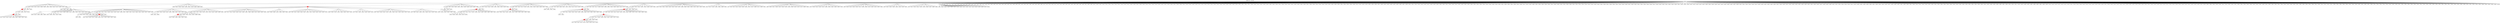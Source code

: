 digraph g {
	"60" -> "61";
	"61" [color=indianred1, style=filled, label="50"];
	"59" -> "60";
	"60" [label="25"];
	"58" -> "59";
	"59" [color=indianred1, style=filled, label="40"];
	"57" -> "58";
	"58" [label="50"];
	"55" -> "56";
	"56" [label="3"];
	"48" -> "49";
	"49" [label="35"];
	"48" -> "50";
	"50" [label="20"];
	"46" -> "47";
	"47" [label="44"];
	"44" -> "45";
	"45" [color=indianred1, style=filled, label="1"];
	"43" -> "44";
	"44" [label="32"];
	"43" -> "46";
	"46" [label="18"];
	"40" -> "41";
	"41" [label="21"];
	"38" -> "39";
	"39" [color=indianred1, style=filled, label="12"];
	"37" -> "38";
	"38" [label="15"];
	"33" -> "34";
	"34" [label="27"];
	"33" -> "35";
	"35" [label="48"];
	"33" -> "36";
	"36" [label="23"];
	"33" -> "37";
	"37" [label="12"];
	"33" -> "40";
	"40" [label="6"];
	"33" -> "42";
	"42" [label="13"];
	"33" -> "43";
	"43" [label="1"];
	"33" -> "48";
	"48" [label="26"];
	"33" -> "51";
	"51" [label="8"];
	"33" -> "52";
	"52" [label="4"];
	"33" -> "53";
	"53" [label="11"];
	"33" -> "54";
	"54" [label="29"];
	"31" -> "32";
	"32" [label="37"];
	"31" -> "33";
	"33" [color=indianred1, style=filled, label="10"];
	"29" -> "30";
	"30" [label="45"];
	"28" -> "29";
	"29" [color=indianred1, style=filled, label="16"];
	"27" -> "28";
	"28" [label="33"];
	"25" -> "26";
	"26" [color=indianred1, style=filled, label="41"];
	"24" -> "25";
	"25" [label="42"];
	"17" -> "18";
	"18" [label="5"];
	"13" -> "14";
	"14" [label="47"];
	"12" -> "13";
	"13" [color=indianred1, style=filled, label="36"];
	"11" -> "12";
	"12" [label="2"];
	"7" -> "8";
	"8" [color=indianred1, style=filled, label="38"];
	"6" -> "7";
	"7" [label="43"];
	"5" -> "6";
	"6" [color=indianred1, style=filled, label="46"];
	"4" -> "5";
	"5" [label="38"];
	"3" -> "4";
	"4" [color=indianred1, style=filled, label="24"];
	"2" -> "3";
	"3" [label="46"];
	"0" -> "1";
	"1" [label="30"];
	"0" -> "2";
	"2" [label="24"];
	"0" -> "9";
	"9" [label="14"];
	"0" -> "10";
	"10" [label="9"];
	"0" -> "11";
	"11" [label="36"];
	"0" -> "15";
	"15" [label="17"];
	"0" -> "16";
	"16" [label="49"];
	"0" -> "17";
	"17" [label="22"];
	"0" -> "19";
	"19" [label="28"];
	"0" -> "20";
	"20" [label="19"];
	"0" -> "21";
	"21" [label="7"];
	"0" -> "22";
	"22" [label="31"];
	"0" -> "23";
	"23" [label="39"];
	"0" -> "24";
	"24" [label="41"];
	"0" -> "27";
	"27" [label="16"];
	"0" -> "31";
	"31" [label="10"];
	"0" -> "55";
	"55" [label="34"];
	"0" -> "57";
	"57" [label="40"];
	"0" [label="germline"];
	"10" -> "cell1";
	"cell1" [shape=box];
	"17" -> "cell2";
	"cell2" [shape=box];
	"11" -> "cell3";
	"cell3" [shape=box];
	"51" -> "cell4";
	"cell4" [shape=box];
	"53" -> "cell5";
	"cell5" [shape=box];
	"21" -> "cell6";
	"cell6" [shape=box];
	"0" -> "cell7";
	"cell7" [shape=box];
	"31" -> "cell8";
	"cell8" [shape=box];
	"43" -> "cell9";
	"cell9" [shape=box];
	"0" -> "cell10";
	"cell10" [shape=box];
	"0" -> "cell11";
	"cell11" [shape=box];
	"0" -> "cell12";
	"cell12" [shape=box];
	"0" -> "cell13";
	"cell13" [shape=box];
	"0" -> "cell14";
	"cell14" [shape=box];
	"0" -> "cell15";
	"cell15" [shape=box];
	"0" -> "cell16";
	"cell16" [shape=box];
	"0" -> "cell17";
	"cell17" [shape=box];
	"0" -> "cell18";
	"cell18" [shape=box];
	"12" -> "cell19";
	"cell19" [shape=box];
	"0" -> "cell20";
	"cell20" [shape=box];
	"58" -> "cell21";
	"cell21" [shape=box];
	"8" -> "cell22";
	"cell22" [shape=box];
	"0" -> "cell23";
	"cell23" [shape=box];
	"17" -> "cell24";
	"cell24" [shape=box];
	"0" -> "cell25";
	"cell25" [shape=box];
	"0" -> "cell26";
	"cell26" [shape=box];
	"0" -> "cell27";
	"cell27" [shape=box];
	"0" -> "cell28";
	"cell28" [shape=box];
	"13" -> "cell29";
	"cell29" [shape=box];
	"45" -> "cell30";
	"cell30" [shape=box];
	"0" -> "cell31";
	"cell31" [shape=box];
	"0" -> "cell32";
	"cell32" [shape=box];
	"0" -> "cell33";
	"cell33" [shape=box];
	"10" -> "cell34";
	"cell34" [shape=box];
	"4" -> "cell35";
	"cell35" [shape=box];
	"47" -> "cell36";
	"cell36" [shape=box];
	"0" -> "cell37";
	"cell37" [shape=box];
	"22" -> "cell38";
	"cell38" [shape=box];
	"17" -> "cell39";
	"cell39" [shape=box];
	"0" -> "cell40";
	"cell40" [shape=box];
	"11" -> "cell41";
	"cell41" [shape=box];
	"19" -> "cell42";
	"cell42" [shape=box];
	"0" -> "cell43";
	"cell43" [shape=box];
	"0" -> "cell44";
	"cell44" [shape=box];
	"0" -> "cell45";
	"cell45" [shape=box];
	"36" -> "cell46";
	"cell46" [shape=box];
	"0" -> "cell47";
	"cell47" [shape=box];
	"0" -> "cell48";
	"cell48" [shape=box];
	"8" -> "cell49";
	"cell49" [shape=box];
	"0" -> "cell50";
	"cell50" [shape=box];
	"0" -> "cell51";
	"cell51" [shape=box];
	"6" -> "cell52";
	"cell52" [shape=box];
	"0" -> "cell53";
	"cell53" [shape=box];
	"0" -> "cell54";
	"cell54" [shape=box];
	"4" -> "cell55";
	"cell55" [shape=box];
	"34" -> "cell56";
	"cell56" [shape=box];
	"0" -> "cell57";
	"cell57" [shape=box];
	"53" -> "cell58";
	"cell58" [shape=box];
	"48" -> "cell59";
	"cell59" [shape=box];
	"24" -> "cell60";
	"cell60" [shape=box];
	"43" -> "cell61";
	"cell61" [shape=box];
	"0" -> "cell62";
	"cell62" [shape=box];
	"0" -> "cell63";
	"cell63" [shape=box];
	"0" -> "cell64";
	"cell64" [shape=box];
	"31" -> "cell65";
	"cell65" [shape=box];
	"0" -> "cell66";
	"cell66" [shape=box];
	"10" -> "cell67";
	"cell67" [shape=box];
	"0" -> "cell68";
	"cell68" [shape=box];
	"52" -> "cell69";
	"cell69" [shape=box];
	"61" -> "cell70";
	"cell70" [shape=box];
	"34" -> "cell71";
	"cell71" [shape=box];
	"0" -> "cell72";
	"cell72" [shape=box];
	"0" -> "cell73";
	"cell73" [shape=box];
	"0" -> "cell74";
	"cell74" [shape=box];
	"20" -> "cell75";
	"cell75" [shape=box];
	"0" -> "cell76";
	"cell76" [shape=box];
	"0" -> "cell77";
	"cell77" [shape=box];
	"0" -> "cell78";
	"cell78" [shape=box];
	"0" -> "cell79";
	"cell79" [shape=box];
	"0" -> "cell80";
	"cell80" [shape=box];
	"23" -> "cell81";
	"cell81" [shape=box];
	"0" -> "cell82";
	"cell82" [shape=box];
	"15" -> "cell83";
	"cell83" [shape=box];
	"0" -> "cell84";
	"cell84" [shape=box];
	"0" -> "cell85";
	"cell85" [shape=box];
	"29" -> "cell86";
	"cell86" [shape=box];
	"11" -> "cell87";
	"cell87" [shape=box];
	"4" -> "cell88";
	"cell88" [shape=box];
	"24" -> "cell89";
	"cell89" [shape=box];
	"29" -> "cell90";
	"cell90" [shape=box];
	"8" -> "cell91";
	"cell91" [shape=box];
	"36" -> "cell92";
	"cell92" [shape=box];
	"0" -> "cell93";
	"cell93" [shape=box];
	"0" -> "cell94";
	"cell94" [shape=box];
	"0" -> "cell95";
	"cell95" [shape=box];
	"0" -> "cell96";
	"cell96" [shape=box];
	"0" -> "cell97";
	"cell97" [shape=box];
	"0" -> "cell98";
	"cell98" [shape=box];
	"0" -> "cell99";
	"cell99" [shape=box];
	"59" -> "cell100";
	"cell100" [shape=box];
	"0" -> "cell101";
	"cell101" [shape=box];
	"27" -> "cell102";
	"cell102" [shape=box];
	"0" -> "cell103";
	"cell103" [shape=box];
	"49" -> "cell104";
	"cell104" [shape=box];
	"47" -> "cell105";
	"cell105" [shape=box];
	"39" -> "cell106";
	"cell106" [shape=box];
	"0" -> "cell107";
	"cell107" [shape=box];
	"19" -> "cell108";
	"cell108" [shape=box];
	"52" -> "cell109";
	"cell109" [shape=box];
	"0" -> "cell110";
	"cell110" [shape=box];
	"0" -> "cell111";
	"cell111" [shape=box];
	"0" -> "cell112";
	"cell112" [shape=box];
	"9" -> "cell113";
	"cell113" [shape=box];
	"0" -> "cell114";
	"cell114" [shape=box];
	"8" -> "cell115";
	"cell115" [shape=box];
	"8" -> "cell116";
	"cell116" [shape=box];
	"6" -> "cell117";
	"cell117" [shape=box];
	"34" -> "cell118";
	"cell118" [shape=box];
	"0" -> "cell119";
	"cell119" [shape=box];
	"30" -> "cell120";
	"cell120" [shape=box];
	"0" -> "cell121";
	"cell121" [shape=box];
	"45" -> "cell122";
	"cell122" [shape=box];
	"23" -> "cell123";
	"cell123" [shape=box];
	"0" -> "cell124";
	"cell124" [shape=box];
	"0" -> "cell125";
	"cell125" [shape=box];
	"4" -> "cell126";
	"cell126" [shape=box];
	"0" -> "cell127";
	"cell127" [shape=box];
	"14" -> "cell128";
	"cell128" [shape=box];
	"57" -> "cell129";
	"cell129" [shape=box];
	"54" -> "cell130";
	"cell130" [shape=box];
	"43" -> "cell131";
	"cell131" [shape=box];
	"0" -> "cell132";
	"cell132" [shape=box];
	"61" -> "cell133";
	"cell133" [shape=box];
	"27" -> "cell134";
	"cell134" [shape=box];
	"0" -> "cell135";
	"cell135" [shape=box];
	"1" -> "cell136";
	"cell136" [shape=box];
	"0" -> "cell137";
	"cell137" [shape=box];
	"0" -> "cell138";
	"cell138" [shape=box];
	"0" -> "cell139";
	"cell139" [shape=box];
	"0" -> "cell140";
	"cell140" [shape=box];
	"29" -> "cell141";
	"cell141" [shape=box];
	"0" -> "cell142";
	"cell142" [shape=box];
	"0" -> "cell143";
	"cell143" [shape=box];
	"54" -> "cell144";
	"cell144" [shape=box];
	"0" -> "cell145";
	"cell145" [shape=box];
	"0" -> "cell146";
	"cell146" [shape=box];
	"21" -> "cell147";
	"cell147" [shape=box];
	"46" -> "cell148";
	"cell148" [shape=box];
	"19" -> "cell149";
	"cell149" [shape=box];
	"0" -> "cell150";
	"cell150" [shape=box];
	"0" -> "cell151";
	"cell151" [shape=box];
	"61" -> "cell152";
	"cell152" [shape=box];
	"57" -> "cell153";
	"cell153" [shape=box];
	"0" -> "cell154";
	"cell154" [shape=box];
	"0" -> "cell155";
	"cell155" [shape=box];
	"24" -> "cell156";
	"cell156" [shape=box];
	"0" -> "cell157";
	"cell157" [shape=box];
	"0" -> "cell158";
	"cell158" [shape=box];
	"41" -> "cell159";
	"cell159" [shape=box];
	"0" -> "cell160";
	"cell160" [shape=box];
	"0" -> "cell161";
	"cell161" [shape=box];
	"0" -> "cell162";
	"cell162" [shape=box];
	"26" -> "cell163";
	"cell163" [shape=box];
	"31" -> "cell164";
	"cell164" [shape=box];
	"0" -> "cell165";
	"cell165" [shape=box];
	"0" -> "cell166";
	"cell166" [shape=box];
	"36" -> "cell167";
	"cell167" [shape=box];
	"0" -> "cell168";
	"cell168" [shape=box];
	"45" -> "cell169";
	"cell169" [shape=box];
	"16" -> "cell170";
	"cell170" [shape=box];
	"29" -> "cell171";
	"cell171" [shape=box];
	"24" -> "cell172";
	"cell172" [shape=box];
	"49" -> "cell173";
	"cell173" [shape=box];
	"0" -> "cell174";
	"cell174" [shape=box];
	"0" -> "cell175";
	"cell175" [shape=box];
	"0" -> "cell176";
	"cell176" [shape=box];
	"11" -> "cell177";
	"cell177" [shape=box];
	"0" -> "cell178";
	"cell178" [shape=box];
	"0" -> "cell179";
	"cell179" [shape=box];
	"0" -> "cell180";
	"cell180" [shape=box];
	"51" -> "cell181";
	"cell181" [shape=box];
	"0" -> "cell182";
	"cell182" [shape=box];
	"0" -> "cell183";
	"cell183" [shape=box];
	"0" -> "cell184";
	"cell184" [shape=box];
	"0" -> "cell185";
	"cell185" [shape=box];
	"30" -> "cell186";
	"cell186" [shape=box];
	"57" -> "cell187";
	"cell187" [shape=box];
	"16" -> "cell188";
	"cell188" [shape=box];
	"4" -> "cell189";
	"cell189" [shape=box];
	"48" -> "cell190";
	"cell190" [shape=box];
	"53" -> "cell191";
	"cell191" [shape=box];
	"10" -> "cell192";
	"cell192" [shape=box];
	"0" -> "cell193";
	"cell193" [shape=box];
	"16" -> "cell194";
	"cell194" [shape=box];
	"0" -> "cell195";
	"cell195" [shape=box];
	"24" -> "cell196";
	"cell196" [shape=box];
	"20" -> "cell197";
	"cell197" [shape=box];
	"0" -> "cell198";
	"cell198" [shape=box];
	"2" -> "cell199";
	"cell199" [shape=box];
	"0" -> "cell200";
	"cell200" [shape=box];
	"0" -> "cell201";
	"cell201" [shape=box];
	"22" -> "cell202";
	"cell202" [shape=box];
	"52" -> "cell203";
	"cell203" [shape=box];
	"36" -> "cell204";
	"cell204" [shape=box];
	"0" -> "cell205";
	"cell205" [shape=box];
	"53" -> "cell206";
	"cell206" [shape=box];
	"0" -> "cell207";
	"cell207" [shape=box];
	"0" -> "cell208";
	"cell208" [shape=box];
	"0" -> "cell209";
	"cell209" [shape=box];
	"0" -> "cell210";
	"cell210" [shape=box];
	"13" -> "cell211";
	"cell211" [shape=box];
	"46" -> "cell212";
	"cell212" [shape=box];
	"0" -> "cell213";
	"cell213" [shape=box];
	"1" -> "cell214";
	"cell214" [shape=box];
	"24" -> "cell215";
	"cell215" [shape=box];
	"0" -> "cell216";
	"cell216" [shape=box];
	"9" -> "cell217";
	"cell217" [shape=box];
	"29" -> "cell218";
	"cell218" [shape=box];
	"0" -> "cell219";
	"cell219" [shape=box];
	"0" -> "cell220";
	"cell220" [shape=box];
	"41" -> "cell221";
	"cell221" [shape=box];
	"32" -> "cell222";
	"cell222" [shape=box];
	"2" -> "cell223";
	"cell223" [shape=box];
	"0" -> "cell224";
	"cell224" [shape=box];
	"36" -> "cell225";
	"cell225" [shape=box];
	"0" -> "cell226";
	"cell226" [shape=box];
	"0" -> "cell227";
	"cell227" [shape=box];
	"0" -> "cell228";
	"cell228" [shape=box];
	"0" -> "cell229";
	"cell229" [shape=box];
	"0" -> "cell230";
	"cell230" [shape=box];
	"0" -> "cell231";
	"cell231" [shape=box];
	"0" -> "cell232";
	"cell232" [shape=box];
	"0" -> "cell233";
	"cell233" [shape=box];
	"61" -> "cell234";
	"cell234" [shape=box];
	"0" -> "cell235";
	"cell235" [shape=box];
	"0" -> "cell236";
	"cell236" [shape=box];
	"0" -> "cell237";
	"cell237" [shape=box];
	"0" -> "cell238";
	"cell238" [shape=box];
	"0" -> "cell239";
	"cell239" [shape=box];
	"22" -> "cell240";
	"cell240" [shape=box];
	"27" -> "cell241";
	"cell241" [shape=box];
	"0" -> "cell242";
	"cell242" [shape=box];
	"22" -> "cell243";
	"cell243" [shape=box];
	"21" -> "cell244";
	"cell244" [shape=box];
	"0" -> "cell245";
	"cell245" [shape=box];
	"0" -> "cell246";
	"cell246" [shape=box];
	"36" -> "cell247";
	"cell247" [shape=box];
	"8" -> "cell248";
	"cell248" [shape=box];
	"0" -> "cell249";
	"cell249" [shape=box];
	"38" -> "cell250";
	"cell250" [shape=box];
	"2" -> "cell251";
	"cell251" [shape=box];
	"55" -> "cell252";
	"cell252" [shape=box];
	"36" -> "cell253";
	"cell253" [shape=box];
	"0" -> "cell254";
	"cell254" [shape=box];
	"0" -> "cell255";
	"cell255" [shape=box];
	"0" -> "cell256";
	"cell256" [shape=box];
	"55" -> "cell257";
	"cell257" [shape=box];
	"15" -> "cell258";
	"cell258" [shape=box];
	"0" -> "cell259";
	"cell259" [shape=box];
	"56" -> "cell260";
	"cell260" [shape=box];
	"0" -> "cell261";
	"cell261" [shape=box];
	"0" -> "cell262";
	"cell262" [shape=box];
	"0" -> "cell263";
	"cell263" [shape=box];
	"32" -> "cell264";
	"cell264" [shape=box];
	"0" -> "cell265";
	"cell265" [shape=box];
	"40" -> "cell266";
	"cell266" [shape=box];
	"37" -> "cell267";
	"cell267" [shape=box];
	"0" -> "cell268";
	"cell268" [shape=box];
	"18" -> "cell269";
	"cell269" [shape=box];
	"48" -> "cell270";
	"cell270" [shape=box];
	"45" -> "cell271";
	"cell271" [shape=box];
	"0" -> "cell272";
	"cell272" [shape=box];
	"0" -> "cell273";
	"cell273" [shape=box];
	"36" -> "cell274";
	"cell274" [shape=box];
	"0" -> "cell275";
	"cell275" [shape=box];
	"0" -> "cell276";
	"cell276" [shape=box];
	"15" -> "cell277";
	"cell277" [shape=box];
	"57" -> "cell278";
	"cell278" [shape=box];
	"50" -> "cell279";
	"cell279" [shape=box];
	"0" -> "cell280";
	"cell280" [shape=box];
	"4" -> "cell281";
	"cell281" [shape=box];
	"55" -> "cell282";
	"cell282" [shape=box];
	"44" -> "cell283";
	"cell283" [shape=box];
	"0" -> "cell284";
	"cell284" [shape=box];
	"17" -> "cell285";
	"cell285" [shape=box];
	"0" -> "cell286";
	"cell286" [shape=box];
	"0" -> "cell287";
	"cell287" [shape=box];
	"56" -> "cell288";
	"cell288" [shape=box];
	"0" -> "cell289";
	"cell289" [shape=box];
	"20" -> "cell290";
	"cell290" [shape=box];
	"54" -> "cell291";
	"cell291" [shape=box];
	"0" -> "cell292";
	"cell292" [shape=box];
	"0" -> "cell293";
	"cell293" [shape=box];
	"35" -> "cell294";
	"cell294" [shape=box];
	"34" -> "cell295";
	"cell295" [shape=box];
	"11" -> "cell296";
	"cell296" [shape=box];
	"30" -> "cell297";
	"cell297" [shape=box];
	"0" -> "cell298";
	"cell298" [shape=box];
	"8" -> "cell299";
	"cell299" [shape=box];
	"0" -> "cell300";
	"cell300" [shape=box];
	"52" -> "cell301";
	"cell301" [shape=box];
	"4" -> "cell302";
	"cell302" [shape=box];
	"55" -> "cell303";
	"cell303" [shape=box];
	"23" -> "cell304";
	"cell304" [shape=box];
	"0" -> "cell305";
	"cell305" [shape=box];
	"0" -> "cell306";
	"cell306" [shape=box];
	"0" -> "cell307";
	"cell307" [shape=box];
	"0" -> "cell308";
	"cell308" [shape=box];
	"31" -> "cell309";
	"cell309" [shape=box];
	"0" -> "cell310";
	"cell310" [shape=box];
	"0" -> "cell311";
	"cell311" [shape=box];
	"0" -> "cell312";
	"cell312" [shape=box];
	"0" -> "cell313";
	"cell313" [shape=box];
	"24" -> "cell314";
	"cell314" [shape=box];
	"0" -> "cell315";
	"cell315" [shape=box];
	"0" -> "cell316";
	"cell316" [shape=box];
	"0" -> "cell317";
	"cell317" [shape=box];
	"0" -> "cell318";
	"cell318" [shape=box];
	"0" -> "cell319";
	"cell319" [shape=box];
	"42" -> "cell320";
	"cell320" [shape=box];
	"21" -> "cell321";
	"cell321" [shape=box];
	"0" -> "cell322";
	"cell322" [shape=box];
	"0" -> "cell323";
	"cell323" [shape=box];
	"37" -> "cell324";
	"cell324" [shape=box];
	"0" -> "cell325";
	"cell325" [shape=box];
	"55" -> "cell326";
	"cell326" [shape=box];
	"0" -> "cell327";
	"cell327" [shape=box];
	"0" -> "cell328";
	"cell328" [shape=box];
	"40" -> "cell329";
	"cell329" [shape=box];
	"0" -> "cell330";
	"cell330" [shape=box];
	"0" -> "cell331";
	"cell331" [shape=box];
	"0" -> "cell332";
	"cell332" [shape=box];
	"6" -> "cell333";
	"cell333" [shape=box];
	"0" -> "cell334";
	"cell334" [shape=box];
	"0" -> "cell335";
	"cell335" [shape=box];
	"50" -> "cell336";
	"cell336" [shape=box];
	"44" -> "cell337";
	"cell337" [shape=box];
	"0" -> "cell338";
	"cell338" [shape=box];
	"0" -> "cell339";
	"cell339" [shape=box];
	"0" -> "cell340";
	"cell340" [shape=box];
	"54" -> "cell341";
	"cell341" [shape=box];
	"0" -> "cell342";
	"cell342" [shape=box];
	"0" -> "cell343";
	"cell343" [shape=box];
	"0" -> "cell344";
	"cell344" [shape=box];
	"0" -> "cell345";
	"cell345" [shape=box];
	"0" -> "cell346";
	"cell346" [shape=box];
	"37" -> "cell347";
	"cell347" [shape=box];
	"0" -> "cell348";
	"cell348" [shape=box];
	"10" -> "cell349";
	"cell349" [shape=box];
	"16" -> "cell350";
	"cell350" [shape=box];
	"1" -> "cell351";
	"cell351" [shape=box];
	"51" -> "cell352";
	"cell352" [shape=box];
	"20" -> "cell353";
	"cell353" [shape=box];
	"0" -> "cell354";
	"cell354" [shape=box];
	"0" -> "cell355";
	"cell355" [shape=box];
	"31" -> "cell356";
	"cell356" [shape=box];
	"0" -> "cell357";
	"cell357" [shape=box];
	"34" -> "cell358";
	"cell358" [shape=box];
	"0" -> "cell359";
	"cell359" [shape=box];
	"0" -> "cell360";
	"cell360" [shape=box];
	"0" -> "cell361";
	"cell361" [shape=box];
	"6" -> "cell362";
	"cell362" [shape=box];
	"54" -> "cell363";
	"cell363" [shape=box];
	"29" -> "cell364";
	"cell364" [shape=box];
	"0" -> "cell365";
	"cell365" [shape=box];
	"57" -> "cell366";
	"cell366" [shape=box];
	"0" -> "cell367";
	"cell367" [shape=box];
	"15" -> "cell368";
	"cell368" [shape=box];
	"0" -> "cell369";
	"cell369" [shape=box];
	"53" -> "cell370";
	"cell370" [shape=box];
	"0" -> "cell371";
	"cell371" [shape=box];
	"0" -> "cell372";
	"cell372" [shape=box];
	"16" -> "cell373";
	"cell373" [shape=box];
	"52" -> "cell374";
	"cell374" [shape=box];
	"43" -> "cell375";
	"cell375" [shape=box];
	"0" -> "cell376";
	"cell376" [shape=box];
	"7" -> "cell377";
	"cell377" [shape=box];
	"15" -> "cell378";
	"cell378" [shape=box];
	"11" -> "cell379";
	"cell379" [shape=box];
	"0" -> "cell380";
	"cell380" [shape=box];
	"0" -> "cell381";
	"cell381" [shape=box];
	"13" -> "cell382";
	"cell382" [shape=box];
	"23" -> "cell383";
	"cell383" [shape=box];
	"0" -> "cell384";
	"cell384" [shape=box];
	"0" -> "cell385";
	"cell385" [shape=box];
	"0" -> "cell386";
	"cell386" [shape=box];
	"52" -> "cell387";
	"cell387" [shape=box];
	"0" -> "cell388";
	"cell388" [shape=box];
	"11" -> "cell389";
	"cell389" [shape=box];
	"11" -> "cell390";
	"cell390" [shape=box];
	"0" -> "cell391";
	"cell391" [shape=box];
	"6" -> "cell392";
	"cell392" [shape=box];
	"10" -> "cell393";
	"cell393" [shape=box];
	"15" -> "cell394";
	"cell394" [shape=box];
	"0" -> "cell395";
	"cell395" [shape=box];
	"0" -> "cell396";
	"cell396" [shape=box];
	"2" -> "cell397";
	"cell397" [shape=box];
	"1" -> "cell398";
	"cell398" [shape=box];
	"43" -> "cell399";
	"cell399" [shape=box];
	"0" -> "cell400";
	"cell400" [shape=box];
	"0" -> "cell401";
	"cell401" [shape=box];
	"6" -> "cell402";
	"cell402" [shape=box];
	"52" -> "cell403";
	"cell403" [shape=box];
	"60" -> "cell404";
	"cell404" [shape=box];
	"0" -> "cell405";
	"cell405" [shape=box];
	"22" -> "cell406";
	"cell406" [shape=box];
	"58" -> "cell407";
	"cell407" [shape=box];
	"1" -> "cell408";
	"cell408" [shape=box];
	"0" -> "cell409";
	"cell409" [shape=box];
	"0" -> "cell410";
	"cell410" [shape=box];
	"17" -> "cell411";
	"cell411" [shape=box];
	"0" -> "cell412";
	"cell412" [shape=box];
	"24" -> "cell413";
	"cell413" [shape=box];
	"0" -> "cell414";
	"cell414" [shape=box];
	"0" -> "cell415";
	"cell415" [shape=box];
	"0" -> "cell416";
	"cell416" [shape=box];
	"52" -> "cell417";
	"cell417" [shape=box];
	"2" -> "cell418";
	"cell418" [shape=box];
	"0" -> "cell419";
	"cell419" [shape=box];
	"4" -> "cell420";
	"cell420" [shape=box];
	"3" -> "cell421";
	"cell421" [shape=box];
	"0" -> "cell422";
	"cell422" [shape=box];
	"0" -> "cell423";
	"cell423" [shape=box];
	"0" -> "cell424";
	"cell424" [shape=box];
	"0" -> "cell425";
	"cell425" [shape=box];
	"0" -> "cell426";
	"cell426" [shape=box];
	"0" -> "cell427";
	"cell427" [shape=box];
	"0" -> "cell428";
	"cell428" [shape=box];
	"19" -> "cell429";
	"cell429" [shape=box];
	"0" -> "cell430";
	"cell430" [shape=box];
	"0" -> "cell431";
	"cell431" [shape=box];
	"24" -> "cell432";
	"cell432" [shape=box];
	"15" -> "cell433";
	"cell433" [shape=box];
	"0" -> "cell434";
	"cell434" [shape=box];
	"0" -> "cell435";
	"cell435" [shape=box];
	"0" -> "cell436";
	"cell436" [shape=box];
	"0" -> "cell437";
	"cell437" [shape=box];
	"15" -> "cell438";
	"cell438" [shape=box];
	"0" -> "cell439";
	"cell439" [shape=box];
	"0" -> "cell440";
	"cell440" [shape=box];
	"0" -> "cell441";
	"cell441" [shape=box];
	"0" -> "cell442";
	"cell442" [shape=box];
	"0" -> "cell443";
	"cell443" [shape=box];
	"10" -> "cell444";
	"cell444" [shape=box];
	"0" -> "cell445";
	"cell445" [shape=box];
	"0" -> "cell446";
	"cell446" [shape=box];
	"0" -> "cell447";
	"cell447" [shape=box];
	"0" -> "cell448";
	"cell448" [shape=box];
	"0" -> "cell449";
	"cell449" [shape=box];
	"0" -> "cell450";
	"cell450" [shape=box];
	"0" -> "cell451";
	"cell451" [shape=box];
	"0" -> "cell452";
	"cell452" [shape=box];
	"0" -> "cell453";
	"cell453" [shape=box];
	"11" -> "cell454";
	"cell454" [shape=box];
	"13" -> "cell455";
	"cell455" [shape=box];
	"0" -> "cell456";
	"cell456" [shape=box];
	"0" -> "cell457";
	"cell457" [shape=box];
	"19" -> "cell458";
	"cell458" [shape=box];
	"38" -> "cell459";
	"cell459" [shape=box];
	"0" -> "cell460";
	"cell460" [shape=box];
	"21" -> "cell461";
	"cell461" [shape=box];
	"51" -> "cell462";
	"cell462" [shape=box];
	"0" -> "cell463";
	"cell463" [shape=box];
	"0" -> "cell464";
	"cell464" [shape=box];
	"57" -> "cell465";
	"cell465" [shape=box];
	"53" -> "cell466";
	"cell466" [shape=box];
	"0" -> "cell467";
	"cell467" [shape=box];
	"61" -> "cell468";
	"cell468" [shape=box];
	"24" -> "cell469";
	"cell469" [shape=box];
	"14" -> "cell470";
	"cell470" [shape=box];
	"19" -> "cell471";
	"cell471" [shape=box];
	"17" -> "cell472";
	"cell472" [shape=box];
	"29" -> "cell473";
	"cell473" [shape=box];
	"10" -> "cell474";
	"cell474" [shape=box];
	"0" -> "cell475";
	"cell475" [shape=box];
	"0" -> "cell476";
	"cell476" [shape=box];
	"10" -> "cell477";
	"cell477" [shape=box];
	"0" -> "cell478";
	"cell478" [shape=box];
	"0" -> "cell479";
	"cell479" [shape=box];
	"0" -> "cell480";
	"cell480" [shape=box];
	"26" -> "cell481";
	"cell481" [shape=box];
	"0" -> "cell482";
	"cell482" [shape=box];
	"0" -> "cell483";
	"cell483" [shape=box];
	"1" -> "cell484";
	"cell484" [shape=box];
	"0" -> "cell485";
	"cell485" [shape=box];
	"15" -> "cell486";
	"cell486" [shape=box];
	"0" -> "cell487";
	"cell487" [shape=box];
	"23" -> "cell488";
	"cell488" [shape=box];
	"45" -> "cell489";
	"cell489" [shape=box];
	"18" -> "cell490";
	"cell490" [shape=box];
	"0" -> "cell491";
	"cell491" [shape=box];
	"0" -> "cell492";
	"cell492" [shape=box];
	"1" -> "cell493";
	"cell493" [shape=box];
	"20" -> "cell494";
	"cell494" [shape=box];
	"0" -> "cell495";
	"cell495" [shape=box];
	"48" -> "cell496";
	"cell496" [shape=box];
	"3" -> "cell497";
	"cell497" [shape=box];
	"51" -> "cell498";
	"cell498" [shape=box];
	"40" -> "cell499";
	"cell499" [shape=box];
	"7" -> "cell500";
	"cell500" [shape=box];
	"32" -> "cell501";
	"cell501" [shape=box];
	"0" -> "cell502";
	"cell502" [shape=box];
	"31" -> "cell503";
	"cell503" [shape=box];
	"27" -> "cell504";
	"cell504" [shape=box];
	"1" -> "cell505";
	"cell505" [shape=box];
	"36" -> "cell506";
	"cell506" [shape=box];
	"0" -> "cell507";
	"cell507" [shape=box];
	"0" -> "cell508";
	"cell508" [shape=box];
	"19" -> "cell509";
	"cell509" [shape=box];
	"0" -> "cell510";
	"cell510" [shape=box];
	"0" -> "cell511";
	"cell511" [shape=box];
	"0" -> "cell512";
	"cell512" [shape=box];
	"17" -> "cell513";
	"cell513" [shape=box];
	"26" -> "cell514";
	"cell514" [shape=box];
	"0" -> "cell515";
	"cell515" [shape=box];
	"0" -> "cell516";
	"cell516" [shape=box];
	"0" -> "cell517";
	"cell517" [shape=box];
	"7" -> "cell518";
	"cell518" [shape=box];
	"0" -> "cell519";
	"cell519" [shape=box];
	"0" -> "cell520";
	"cell520" [shape=box];
	"0" -> "cell521";
	"cell521" [shape=box];
	"42" -> "cell522";
	"cell522" [shape=box];
	"37" -> "cell523";
	"cell523" [shape=box];
	"0" -> "cell524";
	"cell524" [shape=box];
	"0" -> "cell525";
	"cell525" [shape=box];
	"20" -> "cell526";
	"cell526" [shape=box];
	"50" -> "cell527";
	"cell527" [shape=box];
	"57" -> "cell528";
	"cell528" [shape=box];
	"40" -> "cell529";
	"cell529" [shape=box];
	"0" -> "cell530";
	"cell530" [shape=box];
	"24" -> "cell531";
	"cell531" [shape=box];
	"29" -> "cell532";
	"cell532" [shape=box];
	"18" -> "cell533";
	"cell533" [shape=box];
	"43" -> "cell534";
	"cell534" [shape=box];
	"20" -> "cell535";
	"cell535" [shape=box];
	"36" -> "cell536";
	"cell536" [shape=box];
	"0" -> "cell537";
	"cell537" [shape=box];
	"0" -> "cell538";
	"cell538" [shape=box];
	"0" -> "cell539";
	"cell539" [shape=box];
	"21" -> "cell540";
	"cell540" [shape=box];
	"0" -> "cell541";
	"cell541" [shape=box];
	"0" -> "cell542";
	"cell542" [shape=box];
	"0" -> "cell543";
	"cell543" [shape=box];
	"0" -> "cell544";
	"cell544" [shape=box];
	"0" -> "cell545";
	"cell545" [shape=box];
	"49" -> "cell546";
	"cell546" [shape=box];
	"34" -> "cell547";
	"cell547" [shape=box];
	"0" -> "cell548";
	"cell548" [shape=box];
	"0" -> "cell549";
	"cell549" [shape=box];
	"0" -> "cell550";
	"cell550" [shape=box];
	"0" -> "cell551";
	"cell551" [shape=box];
	"36" -> "cell552";
	"cell552" [shape=box];
	"13" -> "cell553";
	"cell553" [shape=box];
	"0" -> "cell554";
	"cell554" [shape=box];
	"0" -> "cell555";
	"cell555" [shape=box];
	"19" -> "cell556";
	"cell556" [shape=box];
	"0" -> "cell557";
	"cell557" [shape=box];
	"0" -> "cell558";
	"cell558" [shape=box];
	"34" -> "cell559";
	"cell559" [shape=box];
	"0" -> "cell560";
	"cell560" [shape=box];
	"58" -> "cell561";
	"cell561" [shape=box];
	"2" -> "cell562";
	"cell562" [shape=box];
	"3" -> "cell563";
	"cell563" [shape=box];
	"39" -> "cell564";
	"cell564" [shape=box];
	"48" -> "cell565";
	"cell565" [shape=box];
	"1" -> "cell566";
	"cell566" [shape=box];
	"27" -> "cell567";
	"cell567" [shape=box];
	"0" -> "cell568";
	"cell568" [shape=box];
	"31" -> "cell569";
	"cell569" [shape=box];
	"0" -> "cell570";
	"cell570" [shape=box];
	"0" -> "cell571";
	"cell571" [shape=box];
	"0" -> "cell572";
	"cell572" [shape=box];
	"0" -> "cell573";
	"cell573" [shape=box];
	"19" -> "cell574";
	"cell574" [shape=box];
	"0" -> "cell575";
	"cell575" [shape=box];
	"0" -> "cell576";
	"cell576" [shape=box];
	"0" -> "cell577";
	"cell577" [shape=box];
	"22" -> "cell578";
	"cell578" [shape=box];
	"0" -> "cell579";
	"cell579" [shape=box];
	"0" -> "cell580";
	"cell580" [shape=box];
	"0" -> "cell581";
	"cell581" [shape=box];
	"0" -> "cell582";
	"cell582" [shape=box];
	"11" -> "cell583";
	"cell583" [shape=box];
	"0" -> "cell584";
	"cell584" [shape=box];
	"0" -> "cell585";
	"cell585" [shape=box];
	"16" -> "cell586";
	"cell586" [shape=box];
	"0" -> "cell587";
	"cell587" [shape=box];
	"0" -> "cell588";
	"cell588" [shape=box];
	"29" -> "cell589";
	"cell589" [shape=box];
	"43" -> "cell590";
	"cell590" [shape=box];
	"43" -> "cell591";
	"cell591" [shape=box];
	"19" -> "cell592";
	"cell592" [shape=box];
	"0" -> "cell593";
	"cell593" [shape=box];
	"0" -> "cell594";
	"cell594" [shape=box];
	"0" -> "cell595";
	"cell595" [shape=box];
	"6" -> "cell596";
	"cell596" [shape=box];
	"0" -> "cell597";
	"cell597" [shape=box];
	"0" -> "cell598";
	"cell598" [shape=box];
	"0" -> "cell599";
	"cell599" [shape=box];
	"0" -> "cell600";
	"cell600" [shape=box];
	"0" -> "cell601";
	"cell601" [shape=box];
	"40" -> "cell602";
	"cell602" [shape=box];
	"57" -> "cell603";
	"cell603" [shape=box];
	"0" -> "cell604";
	"cell604" [shape=box];
	"43" -> "cell605";
	"cell605" [shape=box];
	"0" -> "cell606";
	"cell606" [shape=box];
	"0" -> "cell607";
	"cell607" [shape=box];
	"21" -> "cell608";
	"cell608" [shape=box];
	"0" -> "cell609";
	"cell609" [shape=box];
	"57" -> "cell610";
	"cell610" [shape=box];
	"50" -> "cell611";
	"cell611" [shape=box];
	"26" -> "cell612";
	"cell612" [shape=box];
	"0" -> "cell613";
	"cell613" [shape=box];
	"15" -> "cell614";
	"cell614" [shape=box];
	"0" -> "cell615";
	"cell615" [shape=box];
	"0" -> "cell616";
	"cell616" [shape=box];
	"43" -> "cell617";
	"cell617" [shape=box];
	"0" -> "cell618";
	"cell618" [shape=box];
	"0" -> "cell619";
	"cell619" [shape=box];
	"0" -> "cell620";
	"cell620" [shape=box];
	"0" -> "cell621";
	"cell621" [shape=box];
	"43" -> "cell622";
	"cell622" [shape=box];
	"61" -> "cell623";
	"cell623" [shape=box];
	"0" -> "cell624";
	"cell624" [shape=box];
	"7" -> "cell625";
	"cell625" [shape=box];
	"28" -> "cell626";
	"cell626" [shape=box];
	"55" -> "cell627";
	"cell627" [shape=box];
	"16" -> "cell628";
	"cell628" [shape=box];
	"13" -> "cell629";
	"cell629" [shape=box];
	"0" -> "cell630";
	"cell630" [shape=box];
	"16" -> "cell631";
	"cell631" [shape=box];
	"0" -> "cell632";
	"cell632" [shape=box];
	"16" -> "cell633";
	"cell633" [shape=box];
	"1" -> "cell634";
	"cell634" [shape=box];
	"0" -> "cell635";
	"cell635" [shape=box];
	"18" -> "cell636";
	"cell636" [shape=box];
	"34" -> "cell637";
	"cell637" [shape=box];
	"0" -> "cell638";
	"cell638" [shape=box];
	"0" -> "cell639";
	"cell639" [shape=box];
	"51" -> "cell640";
	"cell640" [shape=box];
	"1" -> "cell641";
	"cell641" [shape=box];
	"45" -> "cell642";
	"cell642" [shape=box];
	"0" -> "cell643";
	"cell643" [shape=box];
	"39" -> "cell644";
	"cell644" [shape=box];
	"36" -> "cell645";
	"cell645" [shape=box];
	"0" -> "cell646";
	"cell646" [shape=box];
	"59" -> "cell647";
	"cell647" [shape=box];
	"0" -> "cell648";
	"cell648" [shape=box];
	"0" -> "cell649";
	"cell649" [shape=box];
	"0" -> "cell650";
	"cell650" [shape=box];
	"27" -> "cell651";
	"cell651" [shape=box];
	"0" -> "cell652";
	"cell652" [shape=box];
	"11" -> "cell653";
	"cell653" [shape=box];
	"0" -> "cell654";
	"cell654" [shape=box];
	"1" -> "cell655";
	"cell655" [shape=box];
	"61" -> "cell656";
	"cell656" [shape=box];
	"21" -> "cell657";
	"cell657" [shape=box];
	"13" -> "cell658";
	"cell658" [shape=box];
	"0" -> "cell659";
	"cell659" [shape=box];
	"0" -> "cell660";
	"cell660" [shape=box];
	"0" -> "cell661";
	"cell661" [shape=box];
	"0" -> "cell662";
	"cell662" [shape=box];
	"0" -> "cell663";
	"cell663" [shape=box];
	"0" -> "cell664";
	"cell664" [shape=box];
	"0" -> "cell665";
	"cell665" [shape=box];
	"0" -> "cell666";
	"cell666" [shape=box];
	"0" -> "cell667";
	"cell667" [shape=box];
	"31" -> "cell668";
	"cell668" [shape=box];
	"0" -> "cell669";
	"cell669" [shape=box];
	"38" -> "cell670";
	"cell670" [shape=box];
	"43" -> "cell671";
	"cell671" [shape=box];
	"46" -> "cell672";
	"cell672" [shape=box];
	"0" -> "cell673";
	"cell673" [shape=box];
	"19" -> "cell674";
	"cell674" [shape=box];
	"0" -> "cell675";
	"cell675" [shape=box];
	"27" -> "cell676";
	"cell676" [shape=box];
	"0" -> "cell677";
	"cell677" [shape=box];
	"0" -> "cell678";
	"cell678" [shape=box];
	"0" -> "cell679";
	"cell679" [shape=box];
	"0" -> "cell680";
	"cell680" [shape=box];
	"0" -> "cell681";
	"cell681" [shape=box];
	"0" -> "cell682";
	"cell682" [shape=box];
	"34" -> "cell683";
	"cell683" [shape=box];
	"35" -> "cell684";
	"cell684" [shape=box];
	"0" -> "cell685";
	"cell685" [shape=box];
	"34" -> "cell686";
	"cell686" [shape=box];
	"26" -> "cell687";
	"cell687" [shape=box];
	"40" -> "cell688";
	"cell688" [shape=box];
	"10" -> "cell689";
	"cell689" [shape=box];
	"0" -> "cell690";
	"cell690" [shape=box];
	"0" -> "cell691";
	"cell691" [shape=box];
	"13" -> "cell692";
	"cell692" [shape=box];
	"0" -> "cell693";
	"cell693" [shape=box];
	"16" -> "cell694";
	"cell694" [shape=box];
	"24" -> "cell695";
	"cell695" [shape=box];
	"35" -> "cell696";
	"cell696" [shape=box];
	"4" -> "cell697";
	"cell697" [shape=box];
	"29" -> "cell698";
	"cell698" [shape=box];
	"0" -> "cell699";
	"cell699" [shape=box];
	"0" -> "cell700";
	"cell700" [shape=box];
	"59" -> "cell701";
	"cell701" [shape=box];
	"36" -> "cell702";
	"cell702" [shape=box];
	"0" -> "cell703";
	"cell703" [shape=box];
	"0" -> "cell704";
	"cell704" [shape=box];
	"3" -> "cell705";
	"cell705" [shape=box];
	"37" -> "cell706";
	"cell706" [shape=box];
	"0" -> "cell707";
	"cell707" [shape=box];
	"55" -> "cell708";
	"cell708" [shape=box];
	"30" -> "cell709";
	"cell709" [shape=box];
	"0" -> "cell710";
	"cell710" [shape=box];
	"0" -> "cell711";
	"cell711" [shape=box];
	"48" -> "cell712";
	"cell712" [shape=box];
	"28" -> "cell713";
	"cell713" [shape=box];
	"0" -> "cell714";
	"cell714" [shape=box];
	"17" -> "cell715";
	"cell715" [shape=box];
	"59" -> "cell716";
	"cell716" [shape=box];
	"0" -> "cell717";
	"cell717" [shape=box];
	"43" -> "cell718";
	"cell718" [shape=box];
	"0" -> "cell719";
	"cell719" [shape=box];
	"4" -> "cell720";
	"cell720" [shape=box];
	"23" -> "cell721";
	"cell721" [shape=box];
	"11" -> "cell722";
	"cell722" [shape=box];
	"23" -> "cell723";
	"cell723" [shape=box];
	"0" -> "cell724";
	"cell724" [shape=box];
	"42" -> "cell725";
	"cell725" [shape=box];
	"34" -> "cell726";
	"cell726" [shape=box];
	"17" -> "cell727";
	"cell727" [shape=box];
	"0" -> "cell728";
	"cell728" [shape=box];
	"0" -> "cell729";
	"cell729" [shape=box];
	"0" -> "cell730";
	"cell730" [shape=box];
	"4" -> "cell731";
	"cell731" [shape=box];
	"0" -> "cell732";
	"cell732" [shape=box];
	"0" -> "cell733";
	"cell733" [shape=box];
	"0" -> "cell734";
	"cell734" [shape=box];
	"0" -> "cell735";
	"cell735" [shape=box];
	"0" -> "cell736";
	"cell736" [shape=box];
	"0" -> "cell737";
	"cell737" [shape=box];
	"0" -> "cell738";
	"cell738" [shape=box];
	"0" -> "cell739";
	"cell739" [shape=box];
	"0" -> "cell740";
	"cell740" [shape=box];
	"13" -> "cell741";
	"cell741" [shape=box];
	"8" -> "cell742";
	"cell742" [shape=box];
	"0" -> "cell743";
	"cell743" [shape=box];
	"0" -> "cell744";
	"cell744" [shape=box];
	"42" -> "cell745";
	"cell745" [shape=box];
	"15" -> "cell746";
	"cell746" [shape=box];
	"0" -> "cell747";
	"cell747" [shape=box];
	"37" -> "cell748";
	"cell748" [shape=box];
	"0" -> "cell749";
	"cell749" [shape=box];
	"0" -> "cell750";
	"cell750" [shape=box];
	"53" -> "cell751";
	"cell751" [shape=box];
	"0" -> "cell752";
	"cell752" [shape=box];
	"38" -> "cell753";
	"cell753" [shape=box];
	"35" -> "cell754";
	"cell754" [shape=box];
	"0" -> "cell755";
	"cell755" [shape=box];
	"0" -> "cell756";
	"cell756" [shape=box];
	"45" -> "cell757";
	"cell757" [shape=box];
	"16" -> "cell758";
	"cell758" [shape=box];
	"0" -> "cell759";
	"cell759" [shape=box];
	"0" -> "cell760";
	"cell760" [shape=box];
	"0" -> "cell761";
	"cell761" [shape=box];
	"0" -> "cell762";
	"cell762" [shape=box];
	"51" -> "cell763";
	"cell763" [shape=box];
	"37" -> "cell764";
	"cell764" [shape=box];
	"0" -> "cell765";
	"cell765" [shape=box];
	"0" -> "cell766";
	"cell766" [shape=box];
	"57" -> "cell767";
	"cell767" [shape=box];
	"53" -> "cell768";
	"cell768" [shape=box];
	"27" -> "cell769";
	"cell769" [shape=box];
	"0" -> "cell770";
	"cell770" [shape=box];
	"10" -> "cell771";
	"cell771" [shape=box];
	"15" -> "cell772";
	"cell772" [shape=box];
	"30" -> "cell773";
	"cell773" [shape=box];
	"25" -> "cell774";
	"cell774" [shape=box];
	"0" -> "cell775";
	"cell775" [shape=box];
	"11" -> "cell776";
	"cell776" [shape=box];
	"0" -> "cell777";
	"cell777" [shape=box];
	"0" -> "cell778";
	"cell778" [shape=box];
	"0" -> "cell779";
	"cell779" [shape=box];
	"0" -> "cell780";
	"cell780" [shape=box];
	"6" -> "cell781";
	"cell781" [shape=box];
	"31" -> "cell782";
	"cell782" [shape=box];
	"0" -> "cell783";
	"cell783" [shape=box];
	"1" -> "cell784";
	"cell784" [shape=box];
	"2" -> "cell785";
	"cell785" [shape=box];
	"0" -> "cell786";
	"cell786" [shape=box];
	"26" -> "cell787";
	"cell787" [shape=box];
	"22" -> "cell788";
	"cell788" [shape=box];
	"9" -> "cell789";
	"cell789" [shape=box];
	"0" -> "cell790";
	"cell790" [shape=box];
	"0" -> "cell791";
	"cell791" [shape=box];
	"17" -> "cell792";
	"cell792" [shape=box];
	"0" -> "cell793";
	"cell793" [shape=box];
	"0" -> "cell794";
	"cell794" [shape=box];
	"30" -> "cell795";
	"cell795" [shape=box];
	"0" -> "cell796";
	"cell796" [shape=box];
	"0" -> "cell797";
	"cell797" [shape=box];
	"0" -> "cell798";
	"cell798" [shape=box];
	"6" -> "cell799";
	"cell799" [shape=box];
	"0" -> "cell800";
	"cell800" [shape=box];
	"13" -> "cell801";
	"cell801" [shape=box];
	"29" -> "cell802";
	"cell802" [shape=box];
	"0" -> "cell803";
	"cell803" [shape=box];
	"48" -> "cell804";
	"cell804" [shape=box];
	"0" -> "cell805";
	"cell805" [shape=box];
	"0" -> "cell806";
	"cell806" [shape=box];
	"56" -> "cell807";
	"cell807" [shape=box];
	"0" -> "cell808";
	"cell808" [shape=box];
	"35" -> "cell809";
	"cell809" [shape=box];
	"27" -> "cell810";
	"cell810" [shape=box];
	"0" -> "cell811";
	"cell811" [shape=box];
	"0" -> "cell812";
	"cell812" [shape=box];
	"0" -> "cell813";
	"cell813" [shape=box];
	"0" -> "cell814";
	"cell814" [shape=box];
	"26" -> "cell815";
	"cell815" [shape=box];
	"37" -> "cell816";
	"cell816" [shape=box];
	"0" -> "cell817";
	"cell817" [shape=box];
	"2" -> "cell818";
	"cell818" [shape=box];
	"48" -> "cell819";
	"cell819" [shape=box];
	"0" -> "cell820";
	"cell820" [shape=box];
	"0" -> "cell821";
	"cell821" [shape=box];
	"9" -> "cell822";
	"cell822" [shape=box];
	"42" -> "cell823";
	"cell823" [shape=box];
	"0" -> "cell824";
	"cell824" [shape=box];
	"55" -> "cell825";
	"cell825" [shape=box];
	"0" -> "cell826";
	"cell826" [shape=box];
	"38" -> "cell827";
	"cell827" [shape=box];
	"0" -> "cell828";
	"cell828" [shape=box];
	"0" -> "cell829";
	"cell829" [shape=box];
	"43" -> "cell830";
	"cell830" [shape=box];
	"40" -> "cell831";
	"cell831" [shape=box];
	"0" -> "cell832";
	"cell832" [shape=box];
	"25" -> "cell833";
	"cell833" [shape=box];
	"0" -> "cell834";
	"cell834" [shape=box];
	"31" -> "cell835";
	"cell835" [shape=box];
	"0" -> "cell836";
	"cell836" [shape=box];
	"0" -> "cell837";
	"cell837" [shape=box];
	"0" -> "cell838";
	"cell838" [shape=box];
	"0" -> "cell839";
	"cell839" [shape=box];
	"0" -> "cell840";
	"cell840" [shape=box];
	"0" -> "cell841";
	"cell841" [shape=box];
	"0" -> "cell842";
	"cell842" [shape=box];
	"22" -> "cell843";
	"cell843" [shape=box];
	"19" -> "cell844";
	"cell844" [shape=box];
	"0" -> "cell845";
	"cell845" [shape=box];
	"0" -> "cell846";
	"cell846" [shape=box];
	"20" -> "cell847";
	"cell847" [shape=box];
	"55" -> "cell848";
	"cell848" [shape=box];
	"0" -> "cell849";
	"cell849" [shape=box];
	"39" -> "cell850";
	"cell850" [shape=box];
	"48" -> "cell851";
	"cell851" [shape=box];
	"4" -> "cell852";
	"cell852" [shape=box];
	"10" -> "cell853";
	"cell853" [shape=box];
	"46" -> "cell854";
	"cell854" [shape=box];
	"0" -> "cell855";
	"cell855" [shape=box];
	"34" -> "cell856";
	"cell856" [shape=box];
	"0" -> "cell857";
	"cell857" [shape=box];
	"34" -> "cell858";
	"cell858" [shape=box];
	"0" -> "cell859";
	"cell859" [shape=box];
	"0" -> "cell860";
	"cell860" [shape=box];
	"9" -> "cell861";
	"cell861" [shape=box];
	"42" -> "cell862";
	"cell862" [shape=box];
	"0" -> "cell863";
	"cell863" [shape=box];
	"0" -> "cell864";
	"cell864" [shape=box];
	"34" -> "cell865";
	"cell865" [shape=box];
	"0" -> "cell866";
	"cell866" [shape=box];
	"0" -> "cell867";
	"cell867" [shape=box];
	"57" -> "cell868";
	"cell868" [shape=box];
	"0" -> "cell869";
	"cell869" [shape=box];
	"0" -> "cell870";
	"cell870" [shape=box];
	"10" -> "cell871";
	"cell871" [shape=box];
	"57" -> "cell872";
	"cell872" [shape=box];
	"45" -> "cell873";
	"cell873" [shape=box];
	"0" -> "cell874";
	"cell874" [shape=box];
	"0" -> "cell875";
	"cell875" [shape=box];
	"52" -> "cell876";
	"cell876" [shape=box];
	"0" -> "cell877";
	"cell877" [shape=box];
	"42" -> "cell878";
	"cell878" [shape=box];
	"26" -> "cell879";
	"cell879" [shape=box];
	"0" -> "cell880";
	"cell880" [shape=box];
	"0" -> "cell881";
	"cell881" [shape=box];
	"0" -> "cell882";
	"cell882" [shape=box];
	"0" -> "cell883";
	"cell883" [shape=box];
	"45" -> "cell884";
	"cell884" [shape=box];
	"4" -> "cell885";
	"cell885" [shape=box];
	"38" -> "cell886";
	"cell886" [shape=box];
	"1" -> "cell887";
	"cell887" [shape=box];
	"37" -> "cell888";
	"cell888" [shape=box];
	"0" -> "cell889";
	"cell889" [shape=box];
	"0" -> "cell890";
	"cell890" [shape=box];
	"39" -> "cell891";
	"cell891" [shape=box];
	"12" -> "cell892";
	"cell892" [shape=box];
	"0" -> "cell893";
	"cell893" [shape=box];
	"0" -> "cell894";
	"cell894" [shape=box];
	"15" -> "cell895";
	"cell895" [shape=box];
	"21" -> "cell896";
	"cell896" [shape=box];
	"49" -> "cell897";
	"cell897" [shape=box];
	"31" -> "cell898";
	"cell898" [shape=box];
	"0" -> "cell899";
	"cell899" [shape=box];
	"48" -> "cell900";
	"cell900" [shape=box];
	"0" -> "cell901";
	"cell901" [shape=box];
	"40" -> "cell902";
	"cell902" [shape=box];
	"57" -> "cell903";
	"cell903" [shape=box];
	"61" -> "cell904";
	"cell904" [shape=box];
	"40" -> "cell905";
	"cell905" [shape=box];
	"0" -> "cell906";
	"cell906" [shape=box];
	"0" -> "cell907";
	"cell907" [shape=box];
	"35" -> "cell908";
	"cell908" [shape=box];
	"0" -> "cell909";
	"cell909" [shape=box];
	"13" -> "cell910";
	"cell910" [shape=box];
	"0" -> "cell911";
	"cell911" [shape=box];
	"0" -> "cell912";
	"cell912" [shape=box];
	"0" -> "cell913";
	"cell913" [shape=box];
	"0" -> "cell914";
	"cell914" [shape=box];
	"52" -> "cell915";
	"cell915" [shape=box];
	"8" -> "cell916";
	"cell916" [shape=box];
	"26" -> "cell917";
	"cell917" [shape=box];
	"0" -> "cell918";
	"cell918" [shape=box];
	"0" -> "cell919";
	"cell919" [shape=box];
	"0" -> "cell920";
	"cell920" [shape=box];
	"43" -> "cell921";
	"cell921" [shape=box];
	"42" -> "cell922";
	"cell922" [shape=box];
	"43" -> "cell923";
	"cell923" [shape=box];
	"39" -> "cell924";
	"cell924" [shape=box];
	"45" -> "cell925";
	"cell925" [shape=box];
	"0" -> "cell926";
	"cell926" [shape=box];
	"0" -> "cell927";
	"cell927" [shape=box];
	"46" -> "cell928";
	"cell928" [shape=box];
	"35" -> "cell929";
	"cell929" [shape=box];
	"46" -> "cell930";
	"cell930" [shape=box];
	"0" -> "cell931";
	"cell931" [shape=box];
	"0" -> "cell932";
	"cell932" [shape=box];
	"0" -> "cell933";
	"cell933" [shape=box];
	"48" -> "cell934";
	"cell934" [shape=box];
	"13" -> "cell935";
	"cell935" [shape=box];
	"0" -> "cell936";
	"cell936" [shape=box];
	"1" -> "cell937";
	"cell937" [shape=box];
	"0" -> "cell938";
	"cell938" [shape=box];
	"0" -> "cell939";
	"cell939" [shape=box];
	"60" -> "cell940";
	"cell940" [shape=box];
	"0" -> "cell941";
	"cell941" [shape=box];
	"41" -> "cell942";
	"cell942" [shape=box];
	"0" -> "cell943";
	"cell943" [shape=box];
	"0" -> "cell944";
	"cell944" [shape=box];
	"0" -> "cell945";
	"cell945" [shape=box];
	"0" -> "cell946";
	"cell946" [shape=box];
	"43" -> "cell947";
	"cell947" [shape=box];
	"43" -> "cell948";
	"cell948" [shape=box];
	"0" -> "cell949";
	"cell949" [shape=box];
	"0" -> "cell950";
	"cell950" [shape=box];
	"0" -> "cell951";
	"cell951" [shape=box];
	"19" -> "cell952";
	"cell952" [shape=box];
	"53" -> "cell953";
	"cell953" [shape=box];
	"0" -> "cell954";
	"cell954" [shape=box];
	"13" -> "cell955";
	"cell955" [shape=box];
	"21" -> "cell956";
	"cell956" [shape=box];
	"0" -> "cell957";
	"cell957" [shape=box];
	"49" -> "cell958";
	"cell958" [shape=box];
	"0" -> "cell959";
	"cell959" [shape=box];
	"50" -> "cell960";
	"cell960" [shape=box];
	"26" -> "cell961";
	"cell961" [shape=box];
	"56" -> "cell962";
	"cell962" [shape=box];
	"0" -> "cell963";
	"cell963" [shape=box];
	"0" -> "cell964";
	"cell964" [shape=box];
	"0" -> "cell965";
	"cell965" [shape=box];
	"26" -> "cell966";
	"cell966" [shape=box];
	"61" -> "cell967";
	"cell967" [shape=box];
	"0" -> "cell968";
	"cell968" [shape=box];
	"9" -> "cell969";
	"cell969" [shape=box];
	"0" -> "cell970";
	"cell970" [shape=box];
	"0" -> "cell971";
	"cell971" [shape=box];
	"40" -> "cell972";
	"cell972" [shape=box];
	"22" -> "cell973";
	"cell973" [shape=box];
	"52" -> "cell974";
	"cell974" [shape=box];
	"0" -> "cell975";
	"cell975" [shape=box];
	"52" -> "cell976";
	"cell976" [shape=box];
	"55" -> "cell977";
	"cell977" [shape=box];
	"0" -> "cell978";
	"cell978" [shape=box];
	"9" -> "cell979";
	"cell979" [shape=box];
	"0" -> "cell980";
	"cell980" [shape=box];
	"22" -> "cell981";
	"cell981" [shape=box];
	"45" -> "cell982";
	"cell982" [shape=box];
	"48" -> "cell983";
	"cell983" [shape=box];
	"4" -> "cell984";
	"cell984" [shape=box];
	"17" -> "cell985";
	"cell985" [shape=box];
	"0" -> "cell986";
	"cell986" [shape=box];
	"29" -> "cell987";
	"cell987" [shape=box];
	"37" -> "cell988";
	"cell988" [shape=box];
	"0" -> "cell989";
	"cell989" [shape=box];
	"0" -> "cell990";
	"cell990" [shape=box];
	"54" -> "cell991";
	"cell991" [shape=box];
	"38" -> "cell992";
	"cell992" [shape=box];
	"43" -> "cell993";
	"cell993" [shape=box];
	"11" -> "cell994";
	"cell994" [shape=box];
	"1" -> "cell995";
	"cell995" [shape=box];
	"15" -> "cell996";
	"cell996" [shape=box];
	"37" -> "cell997";
	"cell997" [shape=box];
	"0" -> "cell998";
	"cell998" [shape=box];
	"0" -> "cell999";
	"cell999" [shape=box];
	"0" -> "cell1000";
	"cell1000" [shape=box];
	labelloc="t";
	label="Confidence score: -1943.581829";
}
